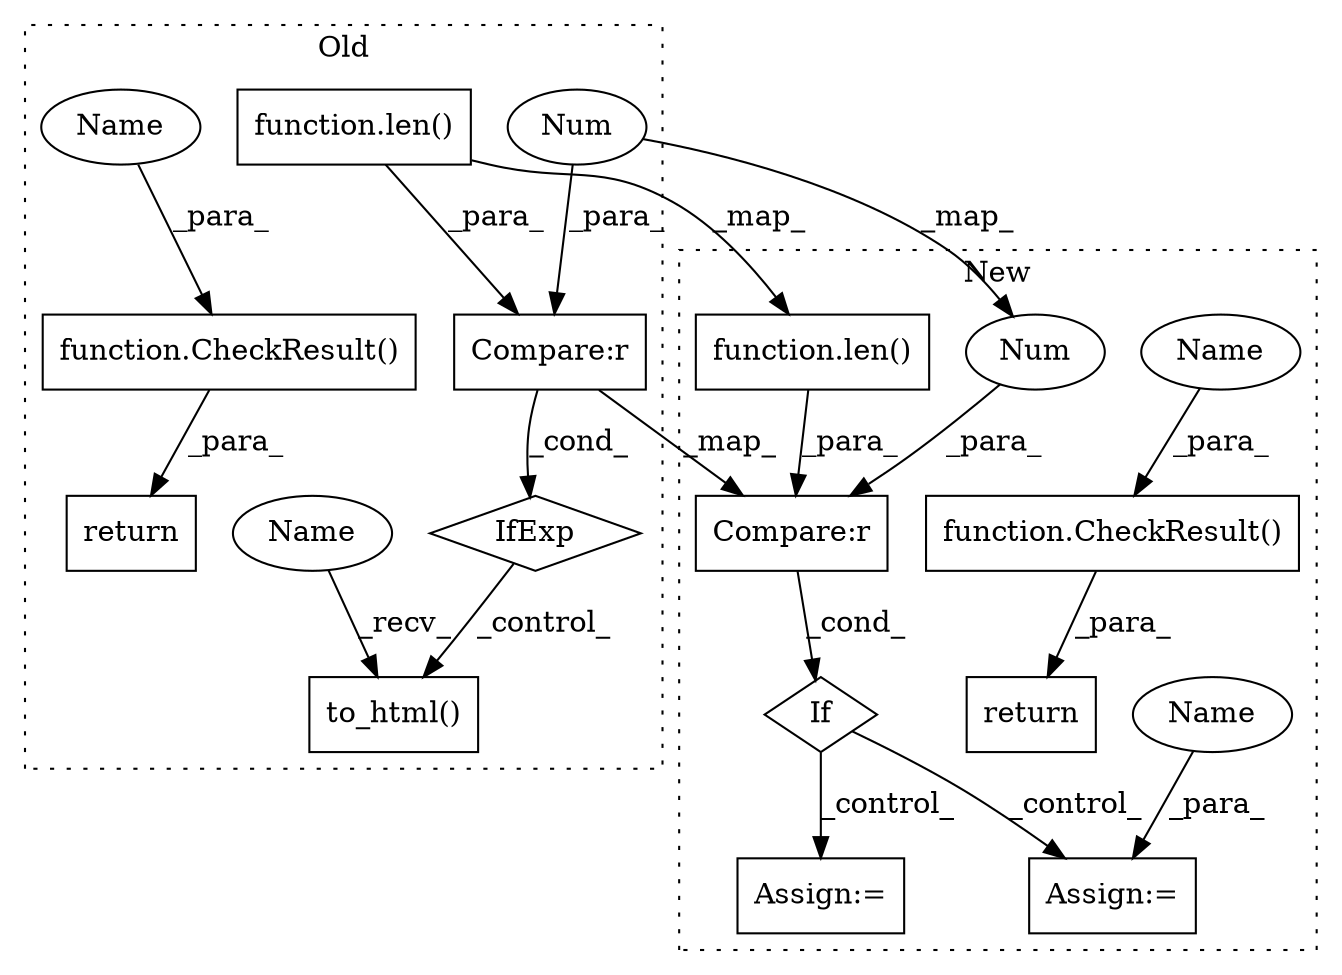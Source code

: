 digraph G {
subgraph cluster0 {
1 [label="function.len()" a="75" s="2558,2570" l="4,1" shape="box"];
4 [label="Compare:r" a="40" s="2558" l="17" shape="box"];
6 [label="Num" a="76" s="2574" l="1" shape="ellipse"];
10 [label="IfExp" a="51" s="2554,2575" l="4,6" shape="diamond"];
11 [label="to_html()" a="75" s="2536" l="18" shape="box"];
12 [label="function.CheckResult()" a="75" s="2675,2695" l="12,40" shape="box"];
13 [label="return" a="93" s="2668" l="7" shape="box"];
16 [label="Name" a="87" s="2536" l="8" shape="ellipse"];
17 [label="Name" a="87" s="2687" l="8" shape="ellipse"];
label = "Old";
style="dotted";
}
subgraph cluster1 {
2 [label="function.len()" a="75" s="2477,2489" l="4,1" shape="box"];
3 [label="Compare:r" a="40" s="2477" l="17" shape="box"];
5 [label="Num" a="76" s="2493" l="1" shape="ellipse"];
7 [label="If" a="96" s="2474" l="3" shape="diamond"];
8 [label="Assign:=" a="68" s="2548" l="3" shape="box"];
9 [label="Assign:=" a="68" s="2511" l="3" shape="box"];
14 [label="function.CheckResult()" a="75" s="2568,2588" l="12,59" shape="box"];
15 [label="return" a="93" s="2561" l="7" shape="box"];
18 [label="Name" a="87" s="2580" l="8" shape="ellipse"];
19 [label="Name" a="87" s="2514" l="8" shape="ellipse"];
label = "New";
style="dotted";
}
1 -> 2 [label="_map_"];
1 -> 4 [label="_para_"];
2 -> 3 [label="_para_"];
3 -> 7 [label="_cond_"];
4 -> 3 [label="_map_"];
4 -> 10 [label="_cond_"];
5 -> 3 [label="_para_"];
6 -> 5 [label="_map_"];
6 -> 4 [label="_para_"];
7 -> 8 [label="_control_"];
7 -> 9 [label="_control_"];
10 -> 11 [label="_control_"];
12 -> 13 [label="_para_"];
14 -> 15 [label="_para_"];
16 -> 11 [label="_recv_"];
17 -> 12 [label="_para_"];
18 -> 14 [label="_para_"];
19 -> 9 [label="_para_"];
}
